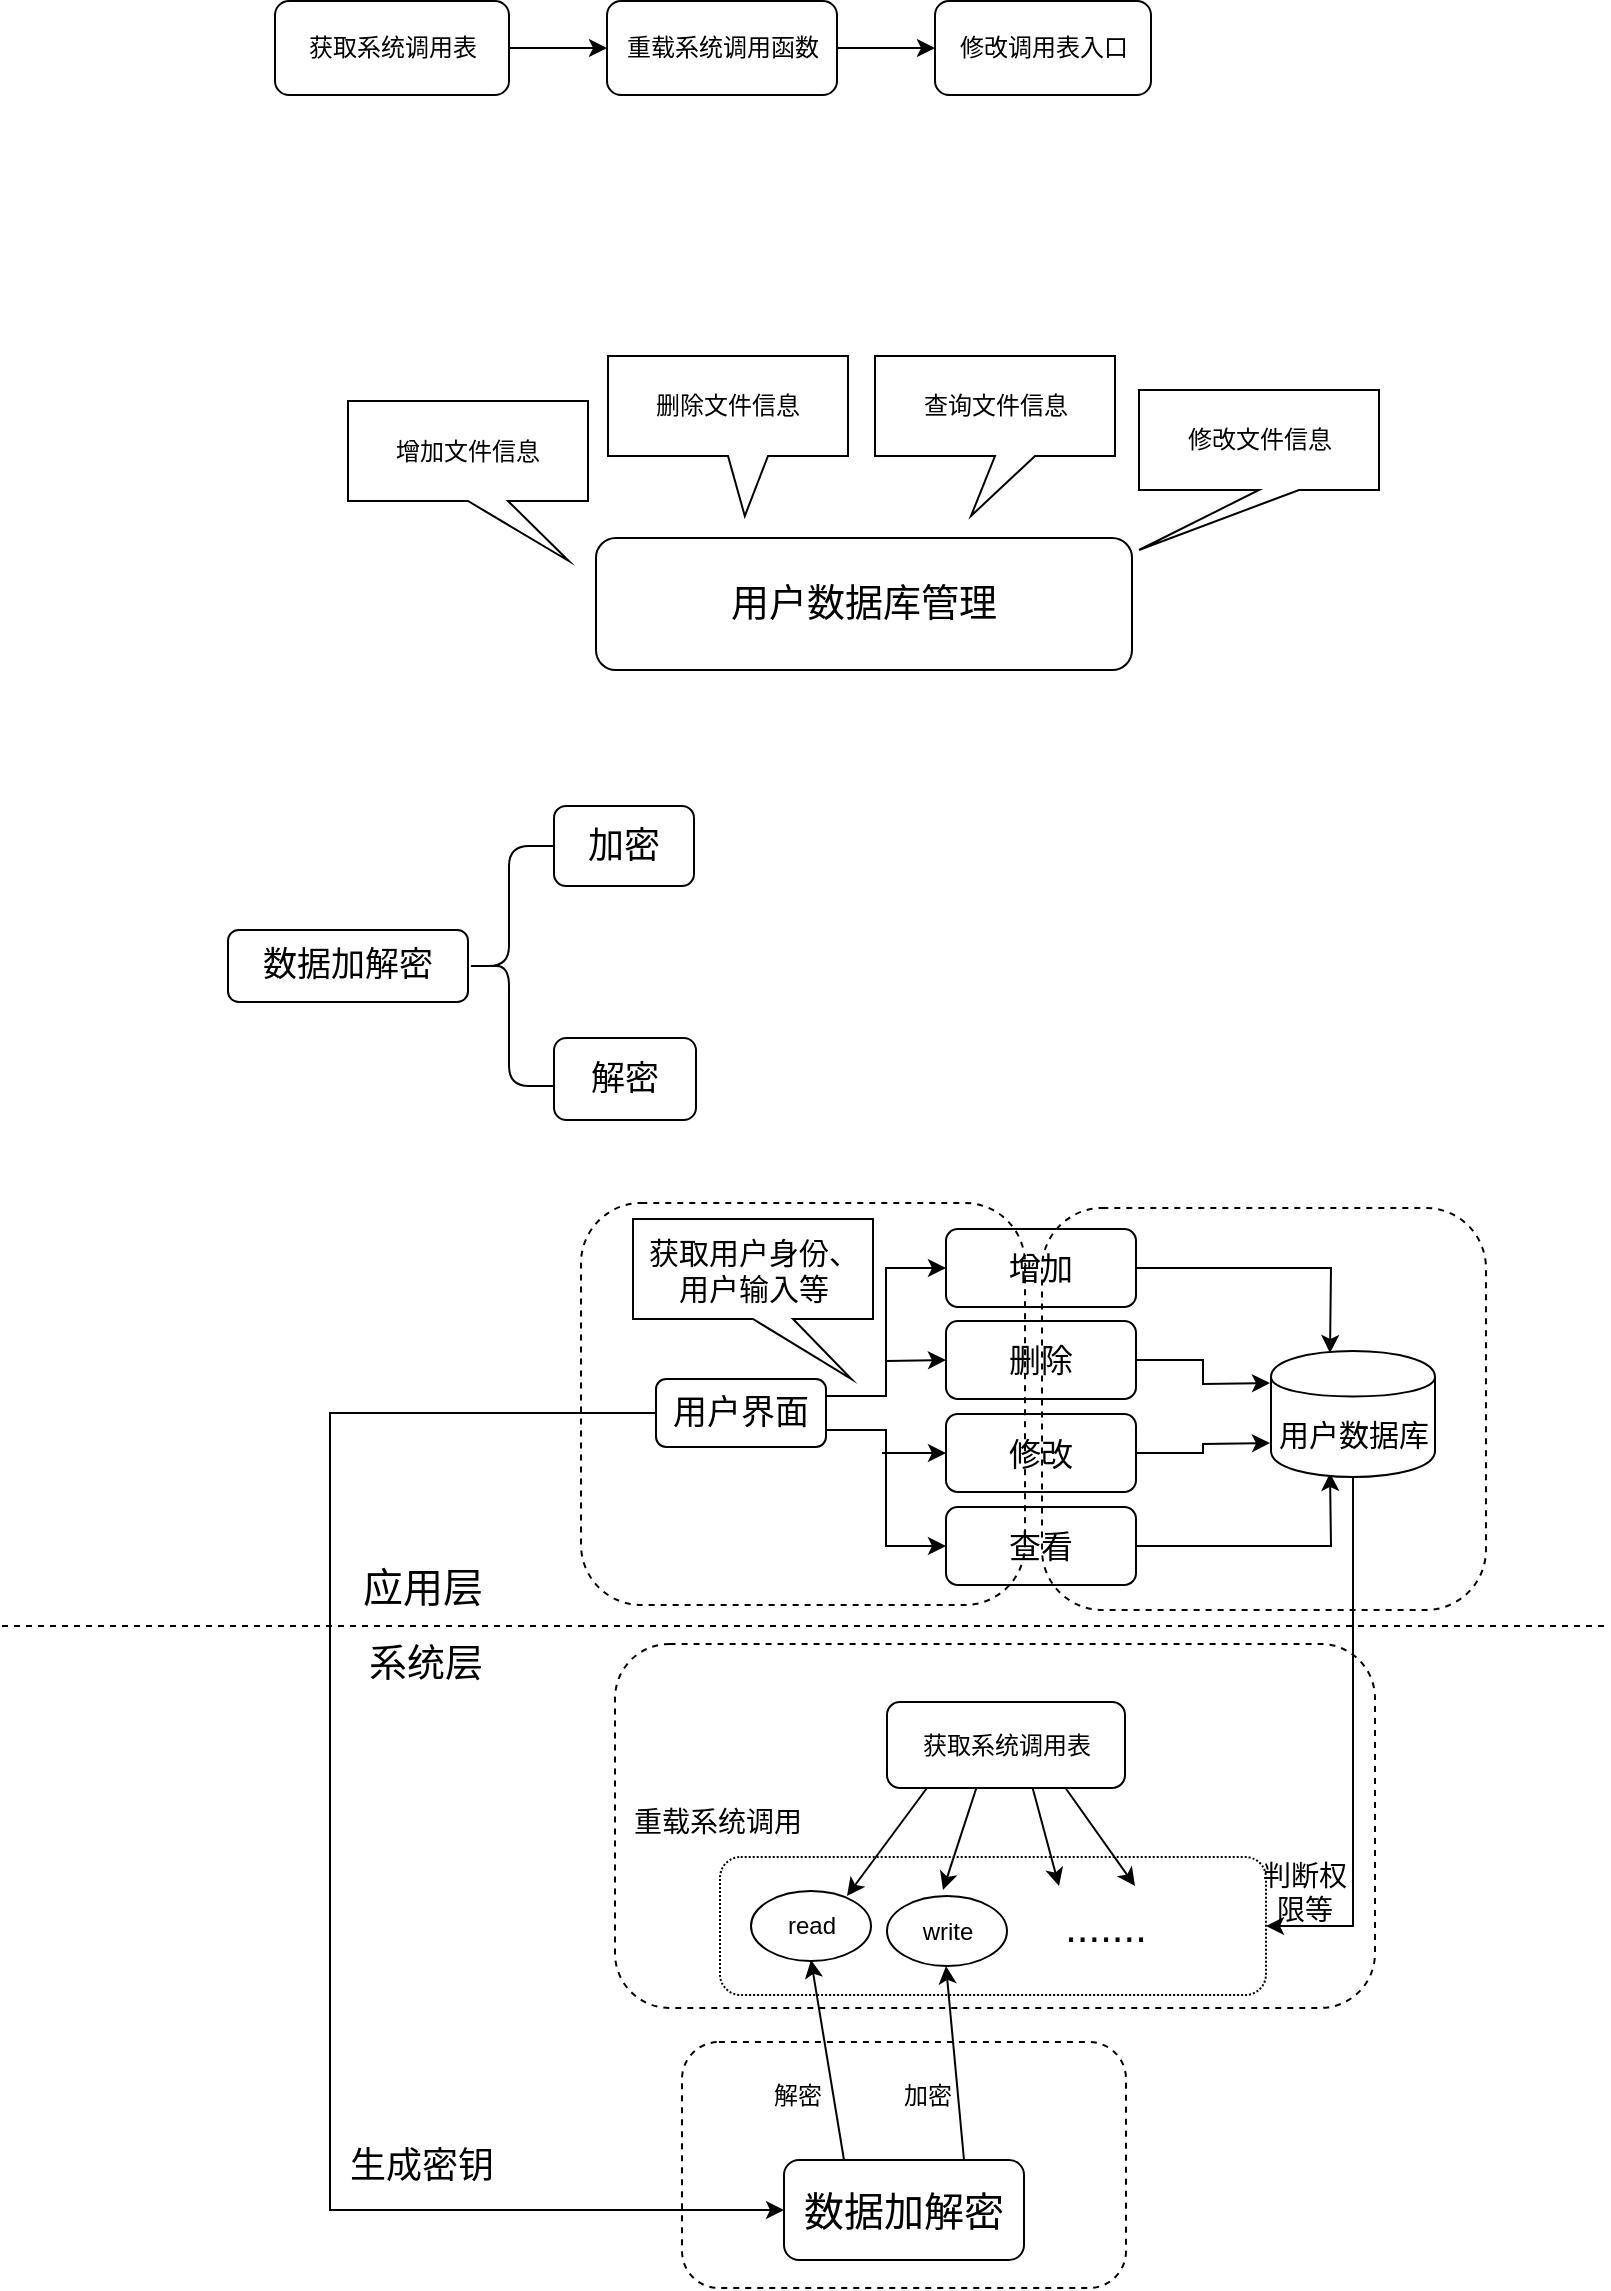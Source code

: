 <mxfile version="12.1.0" type="github" pages="1"><diagram id="vec66oDkyf0rAddUYkw5" name="第 1 页"><mxGraphModel dx="898" dy="546" grid="0" gridSize="10" guides="1" tooltips="1" connect="1" arrows="1" fold="1" page="1" pageScale="1" pageWidth="2339" pageHeight="3300" math="0" shadow="0"><root><mxCell id="0"/><mxCell id="1" parent="0"/><mxCell id="iOjS4k8i5JjwWPVwrMD9-8" style="edgeStyle=orthogonalEdgeStyle;rounded=0;orthogonalLoop=1;jettySize=auto;html=1;exitX=1;exitY=0.5;exitDx=0;exitDy=0;" parent="1" source="iOjS4k8i5JjwWPVwrMD9-1" target="iOjS4k8i5JjwWPVwrMD9-2" edge="1"><mxGeometry relative="1" as="geometry"/></mxCell><mxCell id="iOjS4k8i5JjwWPVwrMD9-1" value="获取系统调用表" style="rounded=1;whiteSpace=wrap;html=1;" parent="1" vertex="1"><mxGeometry x="237.5" y="37.5" width="117" height="47" as="geometry"/></mxCell><mxCell id="iOjS4k8i5JjwWPVwrMD9-7" style="edgeStyle=orthogonalEdgeStyle;rounded=0;orthogonalLoop=1;jettySize=auto;html=1;exitX=1;exitY=0.5;exitDx=0;exitDy=0;" parent="1" source="iOjS4k8i5JjwWPVwrMD9-2" target="iOjS4k8i5JjwWPVwrMD9-3" edge="1"><mxGeometry relative="1" as="geometry"/></mxCell><mxCell id="iOjS4k8i5JjwWPVwrMD9-2" value="重载系统调用函数" style="rounded=1;whiteSpace=wrap;html=1;" parent="1" vertex="1"><mxGeometry x="403.5" y="37.5" width="115" height="47" as="geometry"/></mxCell><mxCell id="iOjS4k8i5JjwWPVwrMD9-3" value="修改调用表入口" style="rounded=1;whiteSpace=wrap;html=1;" parent="1" vertex="1"><mxGeometry x="567.5" y="37.5" width="108" height="47" as="geometry"/></mxCell><mxCell id="iOjS4k8i5JjwWPVwrMD9-9" value="&lt;font style=&quot;font-size: 19px&quot;&gt;用户数据库管理&lt;/font&gt;" style="rounded=1;whiteSpace=wrap;html=1;" parent="1" vertex="1"><mxGeometry x="398" y="306" width="268" height="66" as="geometry"/></mxCell><mxCell id="iOjS4k8i5JjwWPVwrMD9-10" value="增加文件信息" style="shape=callout;whiteSpace=wrap;html=1;perimeter=calloutPerimeter;position2=0.92;" parent="1" vertex="1"><mxGeometry x="274" y="237.5" width="120" height="80" as="geometry"/></mxCell><mxCell id="iOjS4k8i5JjwWPVwrMD9-11" value="删除文件信息" style="shape=callout;whiteSpace=wrap;html=1;perimeter=calloutPerimeter;position2=0.57;" parent="1" vertex="1"><mxGeometry x="404" y="215" width="120" height="80" as="geometry"/></mxCell><mxCell id="iOjS4k8i5JjwWPVwrMD9-12" value="查询文件信息" style="shape=callout;whiteSpace=wrap;html=1;perimeter=calloutPerimeter;position2=0.4;" parent="1" vertex="1"><mxGeometry x="537.5" y="215" width="120" height="80" as="geometry"/></mxCell><mxCell id="iOjS4k8i5JjwWPVwrMD9-13" value="修改文件信息" style="shape=callout;whiteSpace=wrap;html=1;perimeter=calloutPerimeter;position2=0;" parent="1" vertex="1"><mxGeometry x="669.5" y="232" width="120" height="80" as="geometry"/></mxCell><mxCell id="iOjS4k8i5JjwWPVwrMD9-14" value="&lt;font style=&quot;font-size: 17px&quot;&gt;数据加解密&lt;/font&gt;" style="rounded=1;whiteSpace=wrap;html=1;" parent="1" vertex="1"><mxGeometry x="214" y="502" width="120" height="36" as="geometry"/></mxCell><mxCell id="iOjS4k8i5JjwWPVwrMD9-15" value="" style="shape=curlyBracket;whiteSpace=wrap;html=1;rounded=1;" parent="1" vertex="1"><mxGeometry x="332" y="460" width="45" height="120" as="geometry"/></mxCell><mxCell id="iOjS4k8i5JjwWPVwrMD9-16" value="&lt;font style=&quot;font-size: 18px&quot;&gt;加密&lt;/font&gt;" style="rounded=1;whiteSpace=wrap;html=1;" parent="1" vertex="1"><mxGeometry x="377" y="440" width="70" height="40" as="geometry"/></mxCell><mxCell id="iOjS4k8i5JjwWPVwrMD9-17" value="&lt;font style=&quot;font-size: 17px&quot;&gt;解密&lt;/font&gt;" style="rounded=1;whiteSpace=wrap;html=1;" parent="1" vertex="1"><mxGeometry x="377" y="556" width="71" height="41" as="geometry"/></mxCell><mxCell id="iOjS4k8i5JjwWPVwrMD9-20" value="" style="endArrow=none;dashed=1;html=1;" parent="1" edge="1"><mxGeometry width="50" height="50" relative="1" as="geometry"><mxPoint x="101" y="850" as="sourcePoint"/><mxPoint x="903" y="850" as="targetPoint"/></mxGeometry></mxCell><mxCell id="iOjS4k8i5JjwWPVwrMD9-21" value="&lt;font style=&quot;font-size: 20px&quot;&gt;应用层&lt;/font&gt;" style="text;html=1;strokeColor=none;fillColor=none;align=center;verticalAlign=middle;whiteSpace=wrap;rounded=0;" parent="1" vertex="1"><mxGeometry x="276" y="819.5" width="71" height="20" as="geometry"/></mxCell><mxCell id="iOjS4k8i5JjwWPVwrMD9-33" style="edgeStyle=orthogonalEdgeStyle;rounded=0;orthogonalLoop=1;jettySize=auto;html=1;exitX=1;exitY=0.75;exitDx=0;exitDy=0;entryX=0;entryY=0.5;entryDx=0;entryDy=0;" parent="1" source="iOjS4k8i5JjwWPVwrMD9-22" target="iOjS4k8i5JjwWPVwrMD9-26" edge="1"><mxGeometry relative="1" as="geometry"/></mxCell><mxCell id="iOjS4k8i5JjwWPVwrMD9-34" style="edgeStyle=orthogonalEdgeStyle;rounded=0;orthogonalLoop=1;jettySize=auto;html=1;exitX=1;exitY=0.25;exitDx=0;exitDy=0;entryX=0;entryY=0.5;entryDx=0;entryDy=0;" parent="1" source="iOjS4k8i5JjwWPVwrMD9-22" target="iOjS4k8i5JjwWPVwrMD9-23" edge="1"><mxGeometry relative="1" as="geometry"/></mxCell><mxCell id="82m9oKSN7Fcz0F5_8xk7-7" style="edgeStyle=orthogonalEdgeStyle;rounded=0;orthogonalLoop=1;jettySize=auto;html=1;exitX=0;exitY=0.5;exitDx=0;exitDy=0;entryX=0;entryY=0.5;entryDx=0;entryDy=0;" parent="1" source="iOjS4k8i5JjwWPVwrMD9-22" target="pyi7C_2VSIKPanr6zF1j-11" edge="1"><mxGeometry relative="1" as="geometry"><Array as="points"><mxPoint x="265" y="744"/><mxPoint x="265" y="1142"/></Array></mxGeometry></mxCell><mxCell id="iOjS4k8i5JjwWPVwrMD9-22" value="&lt;font style=&quot;font-size: 17px&quot;&gt;用户界面&lt;/font&gt;" style="rounded=1;whiteSpace=wrap;html=1;" parent="1" vertex="1"><mxGeometry x="428" y="726.5" width="85" height="34" as="geometry"/></mxCell><mxCell id="pyi7C_2VSIKPanr6zF1j-24" style="edgeStyle=orthogonalEdgeStyle;rounded=0;orthogonalLoop=1;jettySize=auto;html=1;exitX=1;exitY=0.5;exitDx=0;exitDy=0;entryX=0.25;entryY=0;entryDx=0;entryDy=0;" parent="1" source="iOjS4k8i5JjwWPVwrMD9-23" edge="1"><mxGeometry relative="1" as="geometry"><mxPoint x="765" y="713.5" as="targetPoint"/></mxGeometry></mxCell><mxCell id="iOjS4k8i5JjwWPVwrMD9-23" value="&lt;font style=&quot;font-size: 16px&quot;&gt;增加&lt;/font&gt;" style="rounded=1;whiteSpace=wrap;html=1;" parent="1" vertex="1"><mxGeometry x="573" y="651.5" width="95" height="39" as="geometry"/></mxCell><mxCell id="pyi7C_2VSIKPanr6zF1j-25" style="edgeStyle=orthogonalEdgeStyle;rounded=0;orthogonalLoop=1;jettySize=auto;html=1;exitX=1;exitY=0.5;exitDx=0;exitDy=0;entryX=0;entryY=0.25;entryDx=0;entryDy=0;" parent="1" source="iOjS4k8i5JjwWPVwrMD9-24" edge="1"><mxGeometry relative="1" as="geometry"><mxPoint x="735" y="728.5" as="targetPoint"/></mxGeometry></mxCell><mxCell id="iOjS4k8i5JjwWPVwrMD9-24" value="&lt;font style=&quot;font-size: 16px&quot;&gt;删除&lt;/font&gt;" style="rounded=1;whiteSpace=wrap;html=1;" parent="1" vertex="1"><mxGeometry x="573" y="697.5" width="95" height="39" as="geometry"/></mxCell><mxCell id="pyi7C_2VSIKPanr6zF1j-26" style="edgeStyle=orthogonalEdgeStyle;rounded=0;orthogonalLoop=1;jettySize=auto;html=1;exitX=1;exitY=0.5;exitDx=0;exitDy=0;entryX=0;entryY=0.75;entryDx=0;entryDy=0;" parent="1" source="iOjS4k8i5JjwWPVwrMD9-25" edge="1"><mxGeometry relative="1" as="geometry"><mxPoint x="735" y="758.5" as="targetPoint"/></mxGeometry></mxCell><mxCell id="iOjS4k8i5JjwWPVwrMD9-25" value="&lt;font style=&quot;font-size: 16px&quot;&gt;修改&lt;/font&gt;" style="rounded=1;whiteSpace=wrap;html=1;" parent="1" vertex="1"><mxGeometry x="573" y="744" width="95" height="39" as="geometry"/></mxCell><mxCell id="pyi7C_2VSIKPanr6zF1j-27" style="edgeStyle=orthogonalEdgeStyle;rounded=0;orthogonalLoop=1;jettySize=auto;html=1;exitX=1;exitY=0.5;exitDx=0;exitDy=0;entryX=0.25;entryY=1;entryDx=0;entryDy=0;" parent="1" source="iOjS4k8i5JjwWPVwrMD9-26" edge="1"><mxGeometry relative="1" as="geometry"><mxPoint x="765" y="773.5" as="targetPoint"/></mxGeometry></mxCell><mxCell id="iOjS4k8i5JjwWPVwrMD9-26" value="&lt;font style=&quot;font-size: 16px&quot;&gt;查看&lt;/font&gt;" style="rounded=1;whiteSpace=wrap;html=1;" parent="1" vertex="1"><mxGeometry x="573" y="790.5" width="95" height="39" as="geometry"/></mxCell><mxCell id="iOjS4k8i5JjwWPVwrMD9-29" value="&lt;font style=&quot;font-size: 19px&quot;&gt;系统层&lt;/font&gt;" style="text;html=1;strokeColor=none;fillColor=none;align=center;verticalAlign=middle;whiteSpace=wrap;rounded=0;" parent="1" vertex="1"><mxGeometry x="279" y="859" width="68" height="20" as="geometry"/></mxCell><mxCell id="iOjS4k8i5JjwWPVwrMD9-30" value="&lt;font style=&quot;font-size: 15px&quot;&gt;获取用户身份、用户输入等&lt;/font&gt;" style="shape=callout;whiteSpace=wrap;html=1;perimeter=calloutPerimeter;position2=0.91;" parent="1" vertex="1"><mxGeometry x="416.5" y="646.5" width="120" height="80" as="geometry"/></mxCell><mxCell id="iOjS4k8i5JjwWPVwrMD9-36" value="" style="endArrow=classic;html=1;entryX=0;entryY=0.5;entryDx=0;entryDy=0;" parent="1" target="iOjS4k8i5JjwWPVwrMD9-24" edge="1"><mxGeometry width="50" height="50" relative="1" as="geometry"><mxPoint x="543" y="717.5" as="sourcePoint"/><mxPoint x="330" y="992.5" as="targetPoint"/></mxGeometry></mxCell><mxCell id="iOjS4k8i5JjwWPVwrMD9-37" value="" style="endArrow=classic;html=1;entryX=0;entryY=0.5;entryDx=0;entryDy=0;" parent="1" target="iOjS4k8i5JjwWPVwrMD9-25" edge="1"><mxGeometry width="50" height="50" relative="1" as="geometry"><mxPoint x="541" y="763.5" as="sourcePoint"/><mxPoint x="583" y="727" as="targetPoint"/></mxGeometry></mxCell><mxCell id="pyi7C_2VSIKPanr6zF1j-1" value="获取系统调用表" style="rounded=1;whiteSpace=wrap;html=1;" parent="1" vertex="1"><mxGeometry x="543.5" y="888" width="119" height="43" as="geometry"/></mxCell><mxCell id="pyi7C_2VSIKPanr6zF1j-2" value="" style="endArrow=classic;html=1;exitX=0.168;exitY=1;exitDx=0;exitDy=0;exitPerimeter=0;" parent="1" source="pyi7C_2VSIKPanr6zF1j-1" edge="1"><mxGeometry width="50" height="50" relative="1" as="geometry"><mxPoint x="563.5" y="936" as="sourcePoint"/><mxPoint x="523.5" y="985" as="targetPoint"/></mxGeometry></mxCell><mxCell id="pyi7C_2VSIKPanr6zF1j-3" value="" style="endArrow=classic;html=1;exitX=0.187;exitY=1.076;exitDx=0;exitDy=0;exitPerimeter=0;" parent="1" edge="1"><mxGeometry width="50" height="50" relative="1" as="geometry"><mxPoint x="588.253" y="930.768" as="sourcePoint"/><mxPoint x="571.5" y="982" as="targetPoint"/></mxGeometry></mxCell><mxCell id="pyi7C_2VSIKPanr6zF1j-4" value="" style="endArrow=classic;html=1;exitX=0.187;exitY=1.076;exitDx=0;exitDy=0;exitPerimeter=0;" parent="1" edge="1"><mxGeometry width="50" height="50" relative="1" as="geometry"><mxPoint x="616.253" y="930.768" as="sourcePoint"/><mxPoint x="629.5" y="980" as="targetPoint"/></mxGeometry></mxCell><mxCell id="pyi7C_2VSIKPanr6zF1j-5" value="" style="endArrow=classic;html=1;exitX=0.75;exitY=1;exitDx=0;exitDy=0;" parent="1" source="pyi7C_2VSIKPanr6zF1j-1" edge="1"><mxGeometry width="50" height="50" relative="1" as="geometry"><mxPoint x="595.753" y="964.268" as="sourcePoint"/><mxPoint x="667.5" y="980" as="targetPoint"/></mxGeometry></mxCell><mxCell id="pyi7C_2VSIKPanr6zF1j-6" value="read" style="ellipse;whiteSpace=wrap;html=1;" parent="1" vertex="1"><mxGeometry x="475.5" y="982.5" width="60" height="35" as="geometry"/></mxCell><mxCell id="pyi7C_2VSIKPanr6zF1j-7" value="write" style="ellipse;whiteSpace=wrap;html=1;" parent="1" vertex="1"><mxGeometry x="543.5" y="985" width="60" height="35" as="geometry"/></mxCell><mxCell id="pyi7C_2VSIKPanr6zF1j-8" value="&lt;font style=&quot;font-size: 21px&quot;&gt;.......&lt;/font&gt;" style="text;html=1;strokeColor=none;fillColor=none;align=center;verticalAlign=middle;whiteSpace=wrap;rounded=0;" parent="1" vertex="1"><mxGeometry x="632.5" y="990" width="40" height="20" as="geometry"/></mxCell><mxCell id="pyi7C_2VSIKPanr6zF1j-11" value="&lt;font style=&quot;font-size: 20px&quot;&gt;数据加解密&lt;/font&gt;" style="rounded=1;whiteSpace=wrap;html=1;" parent="1" vertex="1"><mxGeometry x="492" y="1117" width="120" height="50" as="geometry"/></mxCell><mxCell id="pyi7C_2VSIKPanr6zF1j-15" value="加密" style="text;html=1;strokeColor=none;fillColor=none;align=center;verticalAlign=middle;whiteSpace=wrap;rounded=0;" parent="1" vertex="1"><mxGeometry x="543.5" y="1075" width="40" height="20" as="geometry"/></mxCell><mxCell id="pyi7C_2VSIKPanr6zF1j-16" value="解密" style="text;html=1;resizable=0;points=[];autosize=1;align=left;verticalAlign=top;spacingTop=-4;" parent="1" vertex="1"><mxGeometry x="484.5" y="1075" width="34" height="14" as="geometry"/></mxCell><mxCell id="82m9oKSN7Fcz0F5_8xk7-1" style="edgeStyle=orthogonalEdgeStyle;rounded=0;orthogonalLoop=1;jettySize=auto;html=1;exitX=0.5;exitY=1;exitDx=0;exitDy=0;entryX=1;entryY=0.5;entryDx=0;entryDy=0;" parent="1" source="pyi7C_2VSIKPanr6zF1j-21" target="pyi7C_2VSIKPanr6zF1j-28" edge="1"><mxGeometry relative="1" as="geometry"/></mxCell><mxCell id="pyi7C_2VSIKPanr6zF1j-21" value="&lt;font style=&quot;font-size: 15px&quot;&gt;用户数据库&lt;/font&gt;" style="shape=cylinder;whiteSpace=wrap;html=1;boundedLbl=1;backgroundOutline=1;" parent="1" vertex="1"><mxGeometry x="735.5" y="712.5" width="82" height="63" as="geometry"/></mxCell><mxCell id="pyi7C_2VSIKPanr6zF1j-22" value="&lt;font style=&quot;font-size: 14px&quot;&gt;重载系统调用&lt;/font&gt;" style="text;html=1;strokeColor=none;fillColor=none;align=center;verticalAlign=middle;whiteSpace=wrap;rounded=0;" parent="1" vertex="1"><mxGeometry x="415.5" y="938" width="86" height="20" as="geometry"/></mxCell><mxCell id="pyi7C_2VSIKPanr6zF1j-28" value="" style="rounded=1;whiteSpace=wrap;html=1;fillColor=none;dashed=1;dashPattern=1 1;" parent="1" vertex="1"><mxGeometry x="460" y="965.5" width="273" height="69" as="geometry"/></mxCell><mxCell id="pyi7C_2VSIKPanr6zF1j-31" value="&lt;font style=&quot;font-size: 14px&quot;&gt;判断权限等&lt;/font&gt;" style="text;html=1;strokeColor=none;fillColor=none;align=center;verticalAlign=middle;whiteSpace=wrap;rounded=0;dashed=1;dashPattern=1 1;" parent="1" vertex="1"><mxGeometry x="729.5" y="972.5" width="45" height="20" as="geometry"/></mxCell><mxCell id="pyi7C_2VSIKPanr6zF1j-44" value="&lt;font style=&quot;font-size: 18px&quot;&gt;生成密钥&lt;/font&gt;" style="text;html=1;strokeColor=none;fillColor=none;align=center;verticalAlign=middle;whiteSpace=wrap;rounded=0;dashed=1;dashPattern=1 1;" parent="1" vertex="1"><mxGeometry x="245" y="1109.5" width="132" height="20" as="geometry"/></mxCell><mxCell id="82m9oKSN7Fcz0F5_8xk7-2" value="" style="rounded=1;whiteSpace=wrap;html=1;fillColor=none;dashed=1;" parent="1" vertex="1"><mxGeometry x="621" y="641" width="222" height="201" as="geometry"/></mxCell><mxCell id="82m9oKSN7Fcz0F5_8xk7-3" value="" style="rounded=1;whiteSpace=wrap;html=1;fillColor=none;dashed=1;" parent="1" vertex="1"><mxGeometry x="390.5" y="638.5" width="222" height="201" as="geometry"/></mxCell><mxCell id="82m9oKSN7Fcz0F5_8xk7-5" value="" style="rounded=1;whiteSpace=wrap;html=1;fillColor=none;dashed=1;" parent="1" vertex="1"><mxGeometry x="407.5" y="858.955" width="380" height="182" as="geometry"/></mxCell><mxCell id="82m9oKSN7Fcz0F5_8xk7-6" style="edgeStyle=orthogonalEdgeStyle;rounded=0;orthogonalLoop=1;jettySize=auto;html=1;exitX=0.5;exitY=1;exitDx=0;exitDy=0;" parent="1" source="pyi7C_2VSIKPanr6zF1j-11" target="pyi7C_2VSIKPanr6zF1j-11" edge="1"><mxGeometry relative="1" as="geometry"/></mxCell><mxCell id="82m9oKSN7Fcz0F5_8xk7-10" value="" style="endArrow=classic;html=1;exitX=0.25;exitY=0;exitDx=0;exitDy=0;" parent="1" source="pyi7C_2VSIKPanr6zF1j-11" edge="1"><mxGeometry width="50" height="50" relative="1" as="geometry"><mxPoint x="166.5" y="1186" as="sourcePoint"/><mxPoint x="505.5" y="1017" as="targetPoint"/></mxGeometry></mxCell><mxCell id="82m9oKSN7Fcz0F5_8xk7-11" value="" style="endArrow=classic;html=1;exitX=0.75;exitY=0;exitDx=0;exitDy=0;" parent="1" source="pyi7C_2VSIKPanr6zF1j-11" edge="1"><mxGeometry width="50" height="50" relative="1" as="geometry"><mxPoint x="589.5" y="1120" as="sourcePoint"/><mxPoint x="573" y="1020" as="targetPoint"/></mxGeometry></mxCell><mxCell id="82m9oKSN7Fcz0F5_8xk7-13" value="" style="rounded=1;whiteSpace=wrap;html=1;fillColor=none;dashed=1;" parent="1" vertex="1"><mxGeometry x="441" y="1058" width="222" height="123" as="geometry"/></mxCell></root></mxGraphModel></diagram></mxfile>